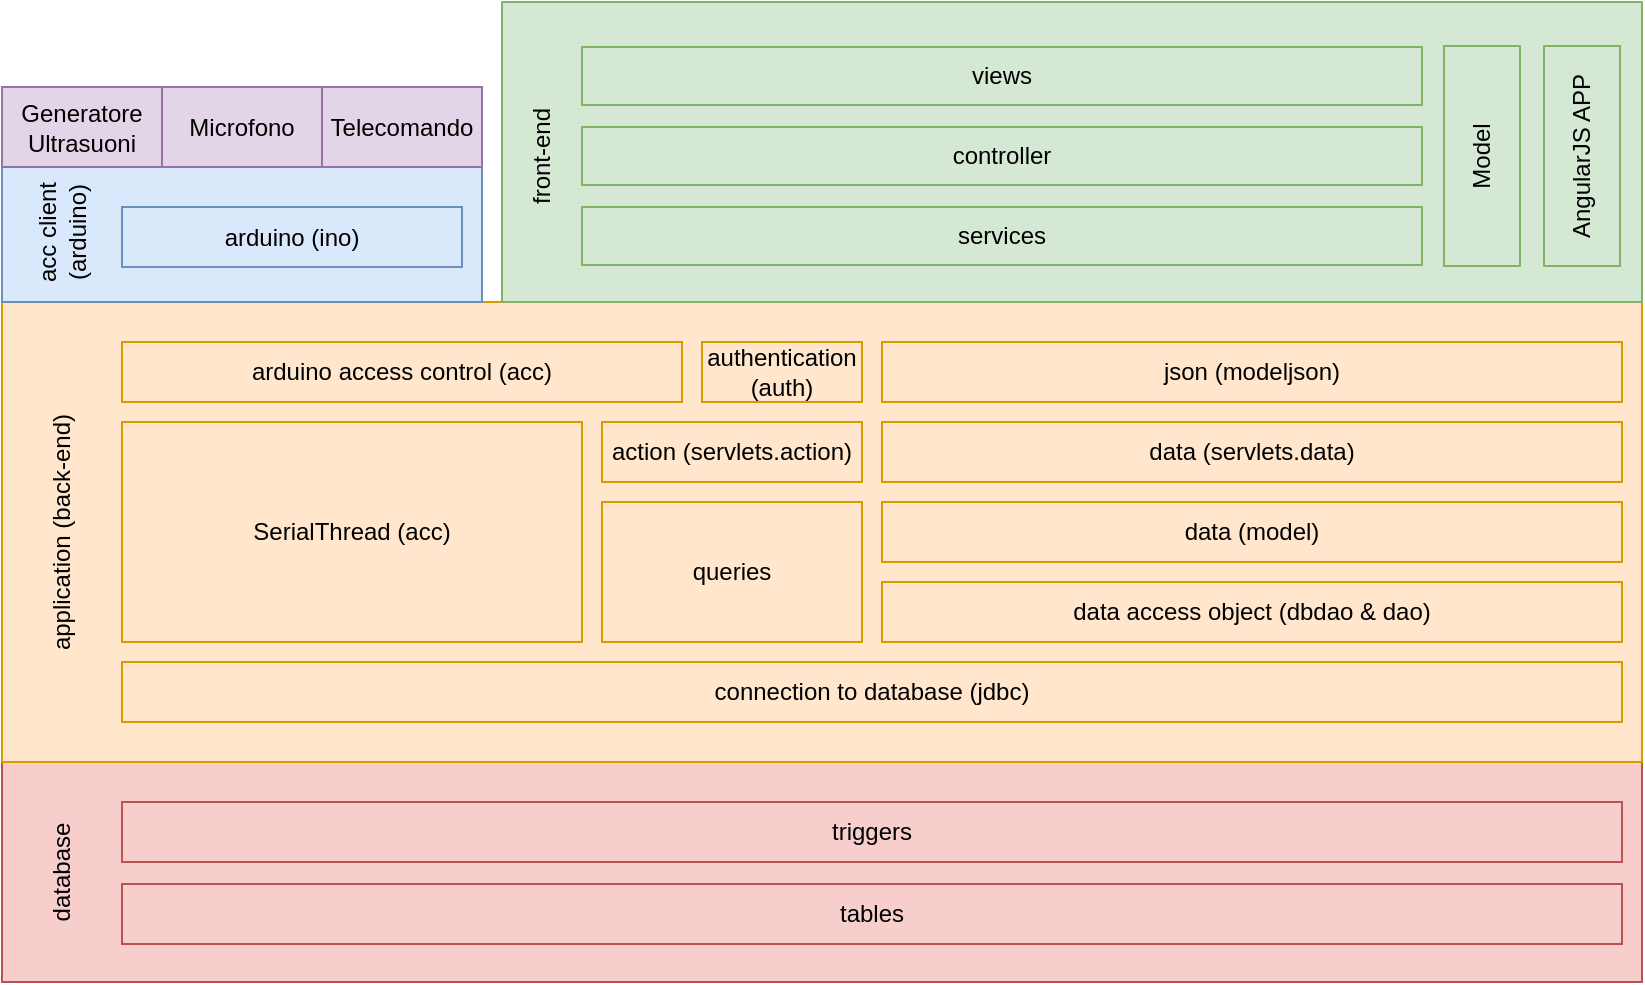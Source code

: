 <mxfile version="12.2.2" type="device" pages="1"><diagram id="dbqJYKA-LOA8s7yNBYhw" name="Page-1"><mxGraphModel dx="1106" dy="930" grid="1" gridSize="10" guides="1" tooltips="1" connect="1" arrows="1" fold="1" page="1" pageScale="1" pageWidth="1654" pageHeight="1169" math="0" shadow="0"><root><mxCell id="0"/><mxCell id="1" parent="0"/><mxCell id="PFqaEOPlfyGg8MPEYNV5-1" value="" style="rounded=0;whiteSpace=wrap;html=1;fillColor=#f8cecc;strokeColor=#b85450;" parent="1" vertex="1"><mxGeometry x="420" y="570" width="820" height="110" as="geometry"/></mxCell><mxCell id="PFqaEOPlfyGg8MPEYNV5-2" value="" style="rounded=0;whiteSpace=wrap;html=1;fillColor=#ffe6cc;strokeColor=#d79b00;" parent="1" vertex="1"><mxGeometry x="420" y="340" width="820" height="230" as="geometry"/></mxCell><mxCell id="PFqaEOPlfyGg8MPEYNV5-3" value="application (back-end)" style="text;html=1;strokeColor=none;fillColor=none;align=center;verticalAlign=middle;whiteSpace=wrap;rounded=0;rotation=-90;" parent="1" vertex="1"><mxGeometry x="380" y="445" width="140" height="20" as="geometry"/></mxCell><mxCell id="PFqaEOPlfyGg8MPEYNV5-5" value="connection to database (jdbc)" style="rounded=0;whiteSpace=wrap;html=1;fillColor=#ffe6cc;strokeColor=#d79b00;" parent="1" vertex="1"><mxGeometry x="480" y="520" width="750" height="30" as="geometry"/></mxCell><mxCell id="PFqaEOPlfyGg8MPEYNV5-6" value="database" style="text;html=1;strokeColor=none;fillColor=none;align=center;verticalAlign=middle;whiteSpace=wrap;rounded=0;rotation=-90;" parent="1" vertex="1"><mxGeometry x="430" y="615" width="40" height="20" as="geometry"/></mxCell><mxCell id="PFqaEOPlfyGg8MPEYNV5-7" value="tables" style="rounded=0;whiteSpace=wrap;html=1;fillColor=#f8cecc;strokeColor=#b85450;" parent="1" vertex="1"><mxGeometry x="480" y="631" width="750" height="30" as="geometry"/></mxCell><mxCell id="PFqaEOPlfyGg8MPEYNV5-8" value="triggers" style="rounded=0;whiteSpace=wrap;html=1;fillColor=#f8cecc;strokeColor=#b85450;" parent="1" vertex="1"><mxGeometry x="480" y="590" width="750" height="30" as="geometry"/></mxCell><mxCell id="PFqaEOPlfyGg8MPEYNV5-9" value="data access object (dbdao &amp;amp; dao)" style="rounded=0;whiteSpace=wrap;html=1;fillColor=#ffe6cc;strokeColor=#d79b00;" parent="1" vertex="1"><mxGeometry x="860" y="480" width="370" height="30" as="geometry"/></mxCell><mxCell id="PFqaEOPlfyGg8MPEYNV5-10" value="data (model)" style="rounded=0;whiteSpace=wrap;html=1;fillColor=#ffe6cc;strokeColor=#d79b00;" parent="1" vertex="1"><mxGeometry x="860" y="440" width="370" height="30" as="geometry"/></mxCell><mxCell id="PFqaEOPlfyGg8MPEYNV5-12" value="action (servlets.action)" style="rounded=0;whiteSpace=wrap;html=1;fillColor=#ffe6cc;strokeColor=#d79b00;" parent="1" vertex="1"><mxGeometry x="720" y="400" width="130" height="30" as="geometry"/></mxCell><mxCell id="PFqaEOPlfyGg8MPEYNV5-13" value="data (servlets.data)" style="rounded=0;whiteSpace=wrap;html=1;fillColor=#ffe6cc;strokeColor=#d79b00;" parent="1" vertex="1"><mxGeometry x="860" y="400" width="370" height="30" as="geometry"/></mxCell><mxCell id="PFqaEOPlfyGg8MPEYNV5-14" value="authentication (auth)" style="rounded=0;whiteSpace=wrap;html=1;fillColor=#ffe6cc;strokeColor=#d79b00;" parent="1" vertex="1"><mxGeometry x="770" y="360" width="80" height="30" as="geometry"/></mxCell><mxCell id="PFqaEOPlfyGg8MPEYNV5-15" value="json (modeljson)" style="rounded=0;whiteSpace=wrap;html=1;fillColor=#ffe6cc;strokeColor=#d79b00;" parent="1" vertex="1"><mxGeometry x="860" y="360" width="370" height="30" as="geometry"/></mxCell><mxCell id="PFqaEOPlfyGg8MPEYNV5-16" value="arduino access control (acc)" style="rounded=0;whiteSpace=wrap;html=1;fillColor=#ffe6cc;strokeColor=#d79b00;" parent="1" vertex="1"><mxGeometry x="480" y="360" width="280" height="30" as="geometry"/></mxCell><mxCell id="PFqaEOPlfyGg8MPEYNV5-21" value="" style="rounded=0;whiteSpace=wrap;html=1;fillColor=#d5e8d4;strokeColor=#82b366;" parent="1" vertex="1"><mxGeometry x="670" y="190" width="570" height="150" as="geometry"/></mxCell><mxCell id="PFqaEOPlfyGg8MPEYNV5-22" value="" style="rounded=0;whiteSpace=wrap;html=1;fillColor=#dae8fc;strokeColor=#6c8ebf;" parent="1" vertex="1"><mxGeometry x="420" y="270" width="240" height="70" as="geometry"/></mxCell><mxCell id="uAT28WHJSfcVVCsYf1n0-1" value="Generatore&lt;br&gt;Ultrasuoni" style="rounded=0;whiteSpace=wrap;html=1;fillColor=#e1d5e7;strokeColor=#9673a6;" parent="1" vertex="1"><mxGeometry x="420" y="232.5" width="80" height="40" as="geometry"/></mxCell><mxCell id="uAT28WHJSfcVVCsYf1n0-2" value="Microfono" style="rounded=0;whiteSpace=wrap;html=1;fillColor=#e1d5e7;strokeColor=#9673a6;" parent="1" vertex="1"><mxGeometry x="500" y="232.5" width="80" height="40" as="geometry"/></mxCell><mxCell id="uAT28WHJSfcVVCsYf1n0-3" value="Telecomando" style="rounded=0;whiteSpace=wrap;html=1;fillColor=#e1d5e7;strokeColor=#9673a6;" parent="1" vertex="1"><mxGeometry x="580" y="232.5" width="80" height="40" as="geometry"/></mxCell><mxCell id="CbnyFQm1xmf3zCvAhZlz-1" value="services" style="rounded=0;whiteSpace=wrap;html=1;fillColor=#d5e8d4;strokeColor=#82b366;" parent="1" vertex="1"><mxGeometry x="710" y="292.5" width="420" height="29" as="geometry"/></mxCell><mxCell id="CbnyFQm1xmf3zCvAhZlz-2" value="AngularJS APP" style="rounded=0;whiteSpace=wrap;html=1;rotation=-90;fillColor=#d5e8d4;strokeColor=#82b366;" parent="1" vertex="1"><mxGeometry x="1155" y="248" width="110" height="38" as="geometry"/></mxCell><mxCell id="CbnyFQm1xmf3zCvAhZlz-4" value="controller" style="rounded=0;whiteSpace=wrap;html=1;fillColor=#d5e8d4;strokeColor=#82b366;" parent="1" vertex="1"><mxGeometry x="710" y="252.5" width="420" height="29" as="geometry"/></mxCell><mxCell id="CbnyFQm1xmf3zCvAhZlz-5" value="views" style="rounded=0;whiteSpace=wrap;html=1;fillColor=#d5e8d4;strokeColor=#82b366;" parent="1" vertex="1"><mxGeometry x="710" y="212.5" width="420" height="29" as="geometry"/></mxCell><mxCell id="CbnyFQm1xmf3zCvAhZlz-6" value="Model" style="rounded=0;whiteSpace=wrap;html=1;rotation=-90;fillColor=#d5e8d4;strokeColor=#82b366;" parent="1" vertex="1"><mxGeometry x="1105" y="248" width="110" height="38" as="geometry"/></mxCell><mxCell id="CbnyFQm1xmf3zCvAhZlz-7" value="front-end" style="text;html=1;strokeColor=none;fillColor=none;align=center;verticalAlign=middle;whiteSpace=wrap;rounded=0;rotation=-90;" parent="1" vertex="1"><mxGeometry x="660" y="257" width="60" height="20" as="geometry"/></mxCell><mxCell id="CbnyFQm1xmf3zCvAhZlz-8" value="acc client (arduino)" style="text;html=1;strokeColor=none;fillColor=none;align=center;verticalAlign=middle;whiteSpace=wrap;rounded=0;rotation=-90;" parent="1" vertex="1"><mxGeometry x="420" y="295" width="60" height="20" as="geometry"/></mxCell><mxCell id="CbnyFQm1xmf3zCvAhZlz-11" value="arduino (ino)" style="rounded=0;whiteSpace=wrap;html=1;fillColor=#dae8fc;strokeColor=#6c8ebf;" parent="1" vertex="1"><mxGeometry x="480" y="292.5" width="170" height="30" as="geometry"/></mxCell><mxCell id="CbnyFQm1xmf3zCvAhZlz-13" value="queries" style="rounded=0;whiteSpace=wrap;html=1;fillColor=#ffe6cc;strokeColor=#d79b00;" parent="1" vertex="1"><mxGeometry x="720" y="440" width="130" height="70" as="geometry"/></mxCell><mxCell id="J3rhOTLPOKsLVfLWl28G-1" value="SerialThread (acc)" style="rounded=0;whiteSpace=wrap;html=1;fillColor=#ffe6cc;strokeColor=#d79b00;" vertex="1" parent="1"><mxGeometry x="480" y="400" width="230" height="110" as="geometry"/></mxCell></root></mxGraphModel></diagram></mxfile>